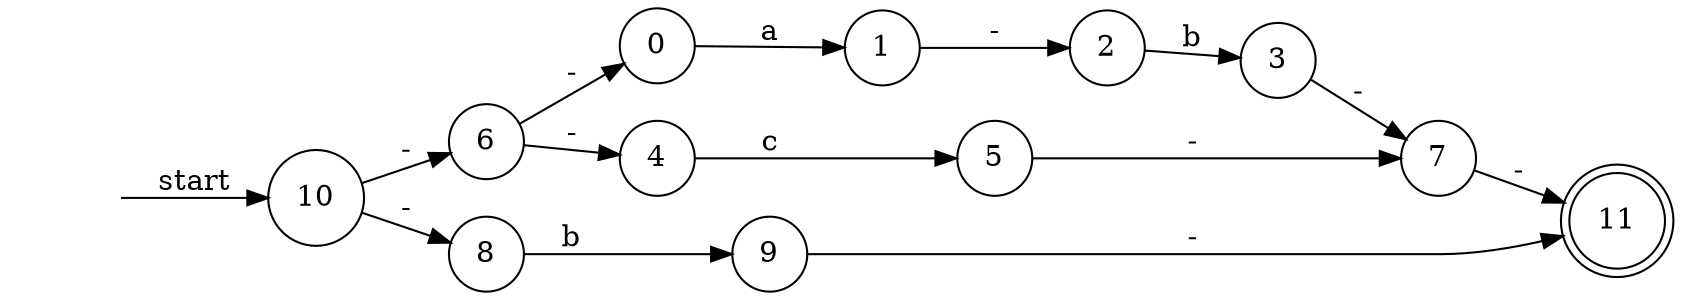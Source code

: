 digraph {
	graph [rankdir=LR]
	node [shape=circle]
	0 [label=<0>]
	1 [label=<1>]
	0 -> 1 [label=a constraint=true]
	2 [label=<2>]
	3 [label=<3>]
	2 -> 3 [label=b constraint=true]
	1 -> 2 [label="-" constraint=true]
	4 [label=<4>]
	5 [label=<5>]
	4 -> 5 [label=c constraint=true]
	6 [label=<6>]
	7 [label=<7>]
	6 -> 0 [label="-" constraint=true]
	6 -> 4 [label="-" constraint=true]
	3 -> 7 [label="-" constraint=true]
	5 -> 7 [label="-" constraint=true]
	8 [label=<8>]
	9 [label=<9>]
	8 -> 9 [label=b constraint=true]
	10 [label=<10>]
	11 [label=<11>]
	10 -> 6 [label="-" constraint=true]
	10 -> 8 [label="-" constraint=true]
	7 -> 11 [label="-" constraint=true]
	9 -> 11 [label="-" constraint=true]
	BEGIN [label="" shape=none]
	BEGIN -> 10 [label=start]
	11 [shape=doublecircle]
}

